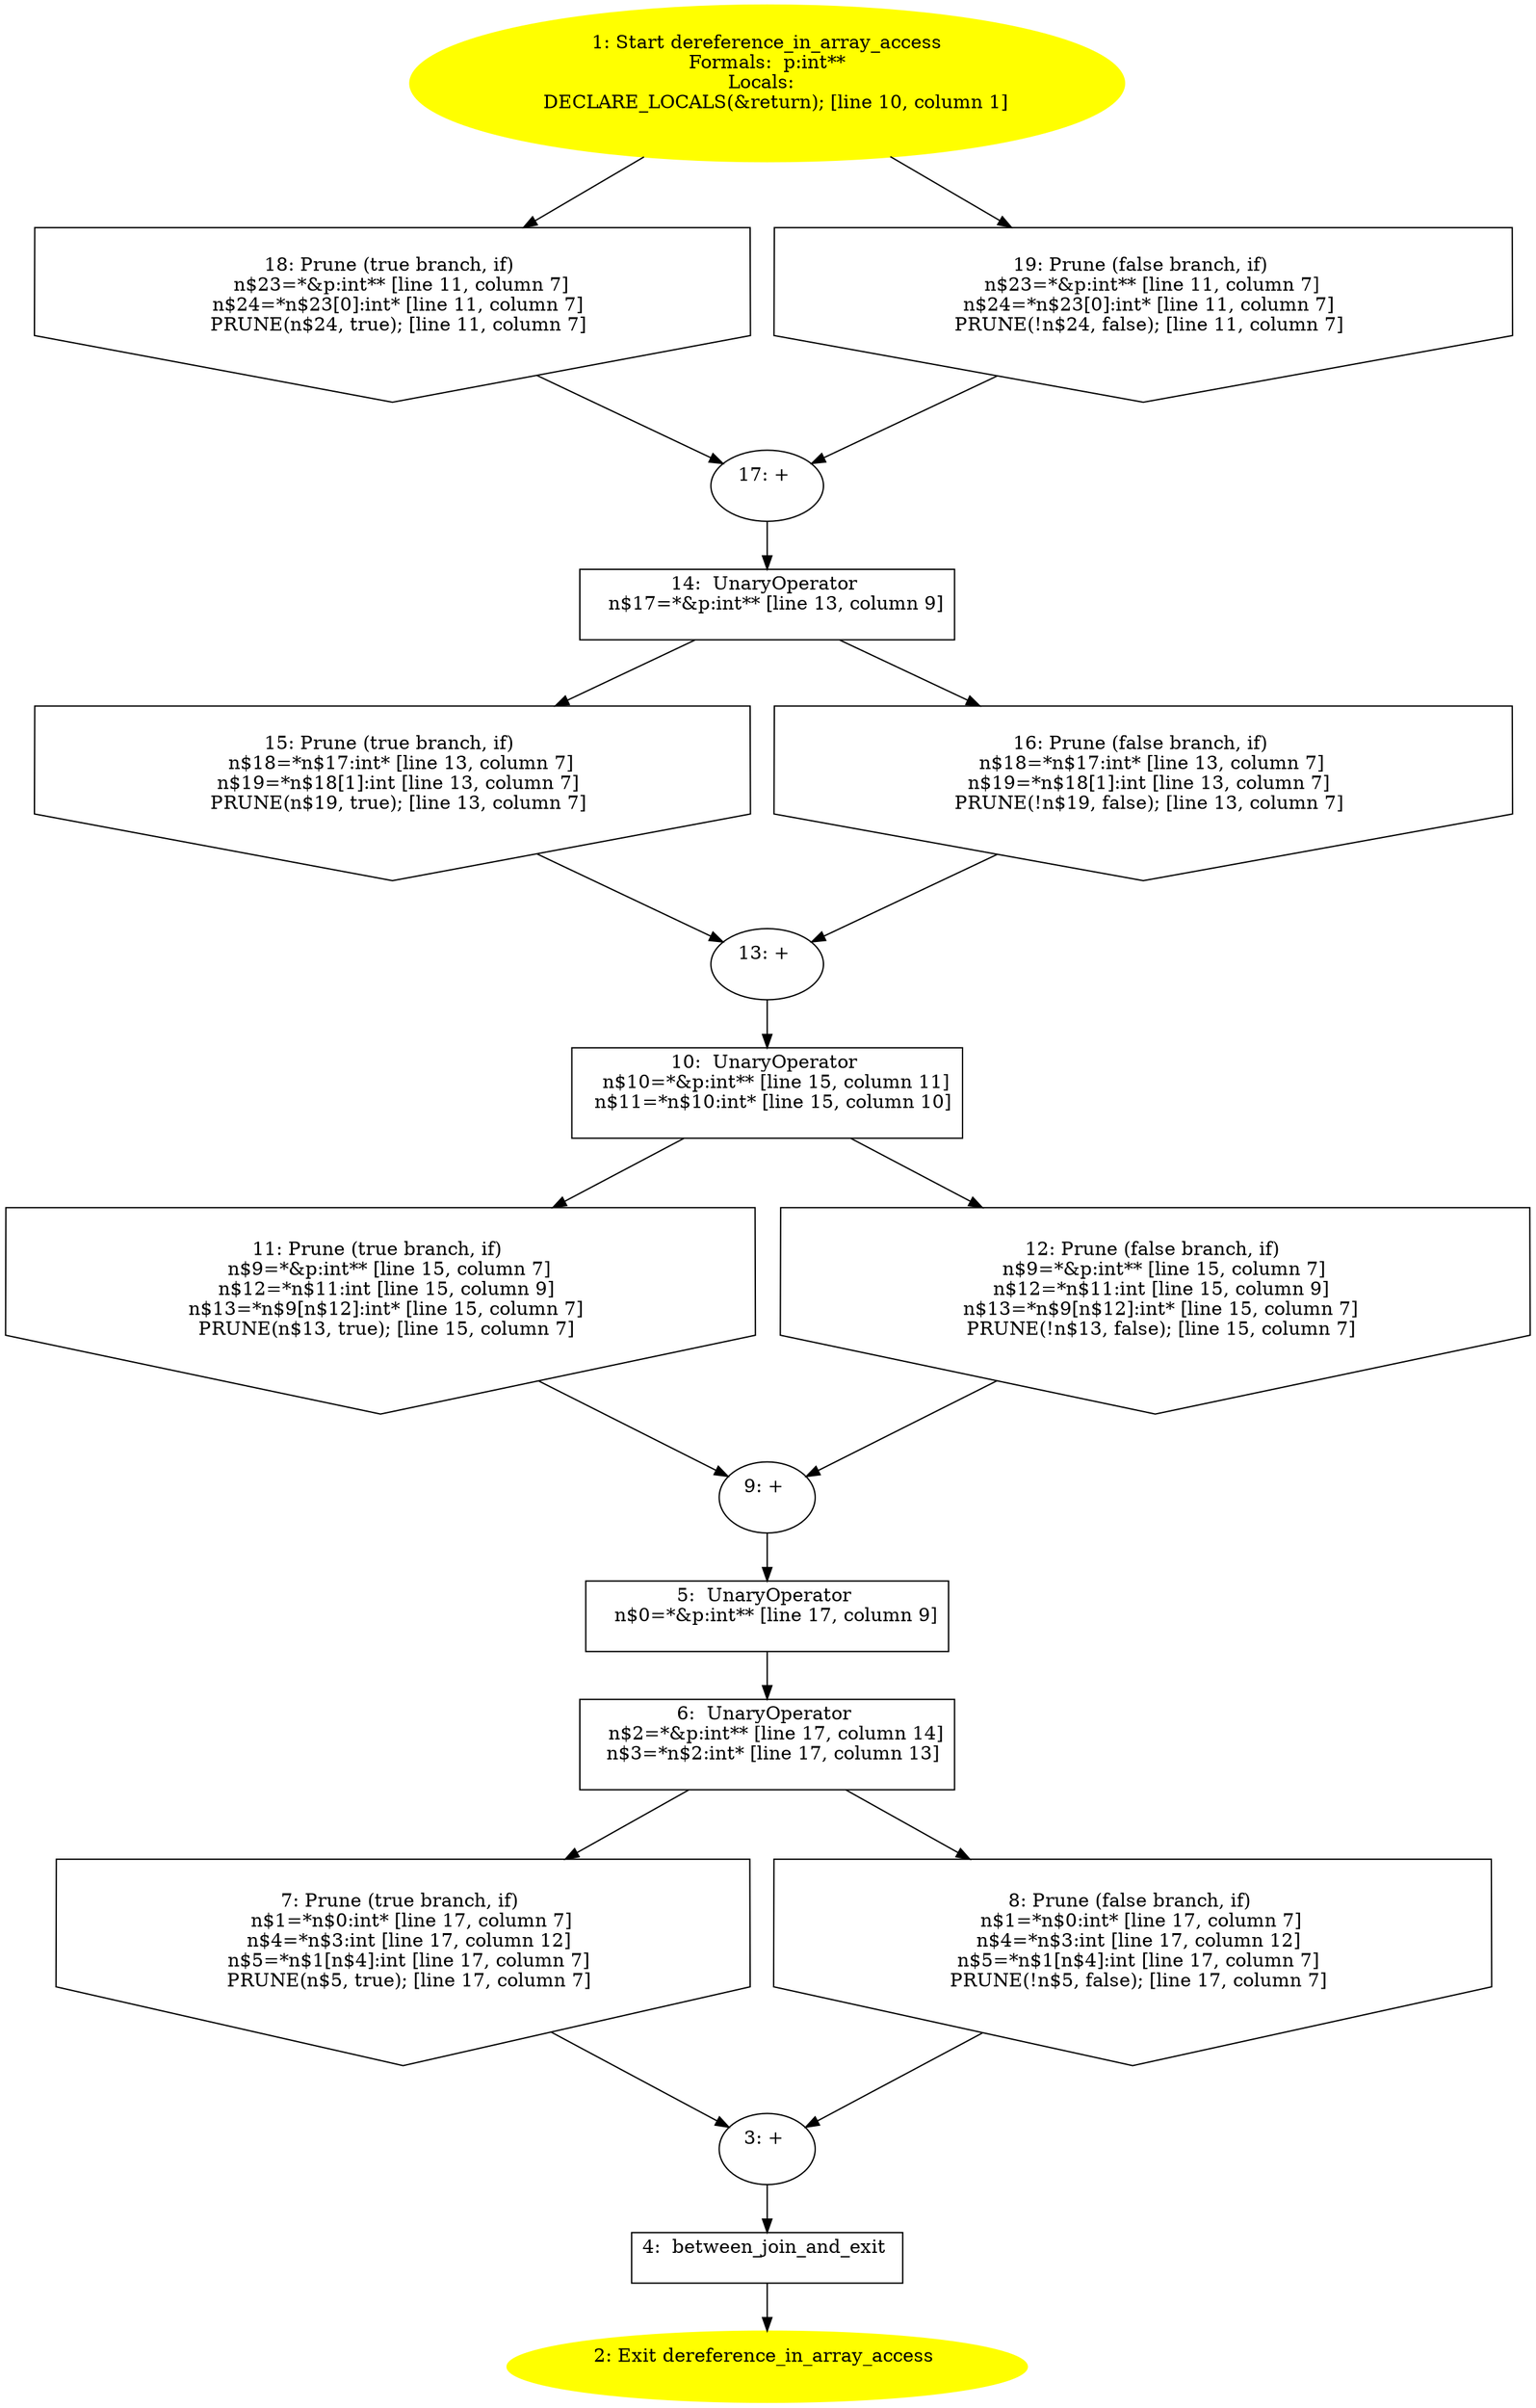/* @generated */
digraph cfg {
"dereference_in_array_access.d3133bf0c1bc11000c355c50d0fbb3c0_1" [label="1: Start dereference_in_array_access\nFormals:  p:int**\nLocals:  \n   DECLARE_LOCALS(&return); [line 10, column 1]\n " color=yellow style=filled]
	

	 "dereference_in_array_access.d3133bf0c1bc11000c355c50d0fbb3c0_1" -> "dereference_in_array_access.d3133bf0c1bc11000c355c50d0fbb3c0_18" ;
	 "dereference_in_array_access.d3133bf0c1bc11000c355c50d0fbb3c0_1" -> "dereference_in_array_access.d3133bf0c1bc11000c355c50d0fbb3c0_19" ;
"dereference_in_array_access.d3133bf0c1bc11000c355c50d0fbb3c0_2" [label="2: Exit dereference_in_array_access \n  " color=yellow style=filled]
	

"dereference_in_array_access.d3133bf0c1bc11000c355c50d0fbb3c0_3" [label="3: + \n  " ]
	

	 "dereference_in_array_access.d3133bf0c1bc11000c355c50d0fbb3c0_3" -> "dereference_in_array_access.d3133bf0c1bc11000c355c50d0fbb3c0_4" ;
"dereference_in_array_access.d3133bf0c1bc11000c355c50d0fbb3c0_4" [label="4:  between_join_and_exit \n  " shape="box"]
	

	 "dereference_in_array_access.d3133bf0c1bc11000c355c50d0fbb3c0_4" -> "dereference_in_array_access.d3133bf0c1bc11000c355c50d0fbb3c0_2" ;
"dereference_in_array_access.d3133bf0c1bc11000c355c50d0fbb3c0_5" [label="5:  UnaryOperator \n   n$0=*&p:int** [line 17, column 9]\n " shape="box"]
	

	 "dereference_in_array_access.d3133bf0c1bc11000c355c50d0fbb3c0_5" -> "dereference_in_array_access.d3133bf0c1bc11000c355c50d0fbb3c0_6" ;
"dereference_in_array_access.d3133bf0c1bc11000c355c50d0fbb3c0_6" [label="6:  UnaryOperator \n   n$2=*&p:int** [line 17, column 14]\n  n$3=*n$2:int* [line 17, column 13]\n " shape="box"]
	

	 "dereference_in_array_access.d3133bf0c1bc11000c355c50d0fbb3c0_6" -> "dereference_in_array_access.d3133bf0c1bc11000c355c50d0fbb3c0_7" ;
	 "dereference_in_array_access.d3133bf0c1bc11000c355c50d0fbb3c0_6" -> "dereference_in_array_access.d3133bf0c1bc11000c355c50d0fbb3c0_8" ;
"dereference_in_array_access.d3133bf0c1bc11000c355c50d0fbb3c0_7" [label="7: Prune (true branch, if) \n   n$1=*n$0:int* [line 17, column 7]\n  n$4=*n$3:int [line 17, column 12]\n  n$5=*n$1[n$4]:int [line 17, column 7]\n  PRUNE(n$5, true); [line 17, column 7]\n " shape="invhouse"]
	

	 "dereference_in_array_access.d3133bf0c1bc11000c355c50d0fbb3c0_7" -> "dereference_in_array_access.d3133bf0c1bc11000c355c50d0fbb3c0_3" ;
"dereference_in_array_access.d3133bf0c1bc11000c355c50d0fbb3c0_8" [label="8: Prune (false branch, if) \n   n$1=*n$0:int* [line 17, column 7]\n  n$4=*n$3:int [line 17, column 12]\n  n$5=*n$1[n$4]:int [line 17, column 7]\n  PRUNE(!n$5, false); [line 17, column 7]\n " shape="invhouse"]
	

	 "dereference_in_array_access.d3133bf0c1bc11000c355c50d0fbb3c0_8" -> "dereference_in_array_access.d3133bf0c1bc11000c355c50d0fbb3c0_3" ;
"dereference_in_array_access.d3133bf0c1bc11000c355c50d0fbb3c0_9" [label="9: + \n  " ]
	

	 "dereference_in_array_access.d3133bf0c1bc11000c355c50d0fbb3c0_9" -> "dereference_in_array_access.d3133bf0c1bc11000c355c50d0fbb3c0_5" ;
"dereference_in_array_access.d3133bf0c1bc11000c355c50d0fbb3c0_10" [label="10:  UnaryOperator \n   n$10=*&p:int** [line 15, column 11]\n  n$11=*n$10:int* [line 15, column 10]\n " shape="box"]
	

	 "dereference_in_array_access.d3133bf0c1bc11000c355c50d0fbb3c0_10" -> "dereference_in_array_access.d3133bf0c1bc11000c355c50d0fbb3c0_11" ;
	 "dereference_in_array_access.d3133bf0c1bc11000c355c50d0fbb3c0_10" -> "dereference_in_array_access.d3133bf0c1bc11000c355c50d0fbb3c0_12" ;
"dereference_in_array_access.d3133bf0c1bc11000c355c50d0fbb3c0_11" [label="11: Prune (true branch, if) \n   n$9=*&p:int** [line 15, column 7]\n  n$12=*n$11:int [line 15, column 9]\n  n$13=*n$9[n$12]:int* [line 15, column 7]\n  PRUNE(n$13, true); [line 15, column 7]\n " shape="invhouse"]
	

	 "dereference_in_array_access.d3133bf0c1bc11000c355c50d0fbb3c0_11" -> "dereference_in_array_access.d3133bf0c1bc11000c355c50d0fbb3c0_9" ;
"dereference_in_array_access.d3133bf0c1bc11000c355c50d0fbb3c0_12" [label="12: Prune (false branch, if) \n   n$9=*&p:int** [line 15, column 7]\n  n$12=*n$11:int [line 15, column 9]\n  n$13=*n$9[n$12]:int* [line 15, column 7]\n  PRUNE(!n$13, false); [line 15, column 7]\n " shape="invhouse"]
	

	 "dereference_in_array_access.d3133bf0c1bc11000c355c50d0fbb3c0_12" -> "dereference_in_array_access.d3133bf0c1bc11000c355c50d0fbb3c0_9" ;
"dereference_in_array_access.d3133bf0c1bc11000c355c50d0fbb3c0_13" [label="13: + \n  " ]
	

	 "dereference_in_array_access.d3133bf0c1bc11000c355c50d0fbb3c0_13" -> "dereference_in_array_access.d3133bf0c1bc11000c355c50d0fbb3c0_10" ;
"dereference_in_array_access.d3133bf0c1bc11000c355c50d0fbb3c0_14" [label="14:  UnaryOperator \n   n$17=*&p:int** [line 13, column 9]\n " shape="box"]
	

	 "dereference_in_array_access.d3133bf0c1bc11000c355c50d0fbb3c0_14" -> "dereference_in_array_access.d3133bf0c1bc11000c355c50d0fbb3c0_15" ;
	 "dereference_in_array_access.d3133bf0c1bc11000c355c50d0fbb3c0_14" -> "dereference_in_array_access.d3133bf0c1bc11000c355c50d0fbb3c0_16" ;
"dereference_in_array_access.d3133bf0c1bc11000c355c50d0fbb3c0_15" [label="15: Prune (true branch, if) \n   n$18=*n$17:int* [line 13, column 7]\n  n$19=*n$18[1]:int [line 13, column 7]\n  PRUNE(n$19, true); [line 13, column 7]\n " shape="invhouse"]
	

	 "dereference_in_array_access.d3133bf0c1bc11000c355c50d0fbb3c0_15" -> "dereference_in_array_access.d3133bf0c1bc11000c355c50d0fbb3c0_13" ;
"dereference_in_array_access.d3133bf0c1bc11000c355c50d0fbb3c0_16" [label="16: Prune (false branch, if) \n   n$18=*n$17:int* [line 13, column 7]\n  n$19=*n$18[1]:int [line 13, column 7]\n  PRUNE(!n$19, false); [line 13, column 7]\n " shape="invhouse"]
	

	 "dereference_in_array_access.d3133bf0c1bc11000c355c50d0fbb3c0_16" -> "dereference_in_array_access.d3133bf0c1bc11000c355c50d0fbb3c0_13" ;
"dereference_in_array_access.d3133bf0c1bc11000c355c50d0fbb3c0_17" [label="17: + \n  " ]
	

	 "dereference_in_array_access.d3133bf0c1bc11000c355c50d0fbb3c0_17" -> "dereference_in_array_access.d3133bf0c1bc11000c355c50d0fbb3c0_14" ;
"dereference_in_array_access.d3133bf0c1bc11000c355c50d0fbb3c0_18" [label="18: Prune (true branch, if) \n   n$23=*&p:int** [line 11, column 7]\n  n$24=*n$23[0]:int* [line 11, column 7]\n  PRUNE(n$24, true); [line 11, column 7]\n " shape="invhouse"]
	

	 "dereference_in_array_access.d3133bf0c1bc11000c355c50d0fbb3c0_18" -> "dereference_in_array_access.d3133bf0c1bc11000c355c50d0fbb3c0_17" ;
"dereference_in_array_access.d3133bf0c1bc11000c355c50d0fbb3c0_19" [label="19: Prune (false branch, if) \n   n$23=*&p:int** [line 11, column 7]\n  n$24=*n$23[0]:int* [line 11, column 7]\n  PRUNE(!n$24, false); [line 11, column 7]\n " shape="invhouse"]
	

	 "dereference_in_array_access.d3133bf0c1bc11000c355c50d0fbb3c0_19" -> "dereference_in_array_access.d3133bf0c1bc11000c355c50d0fbb3c0_17" ;
}
